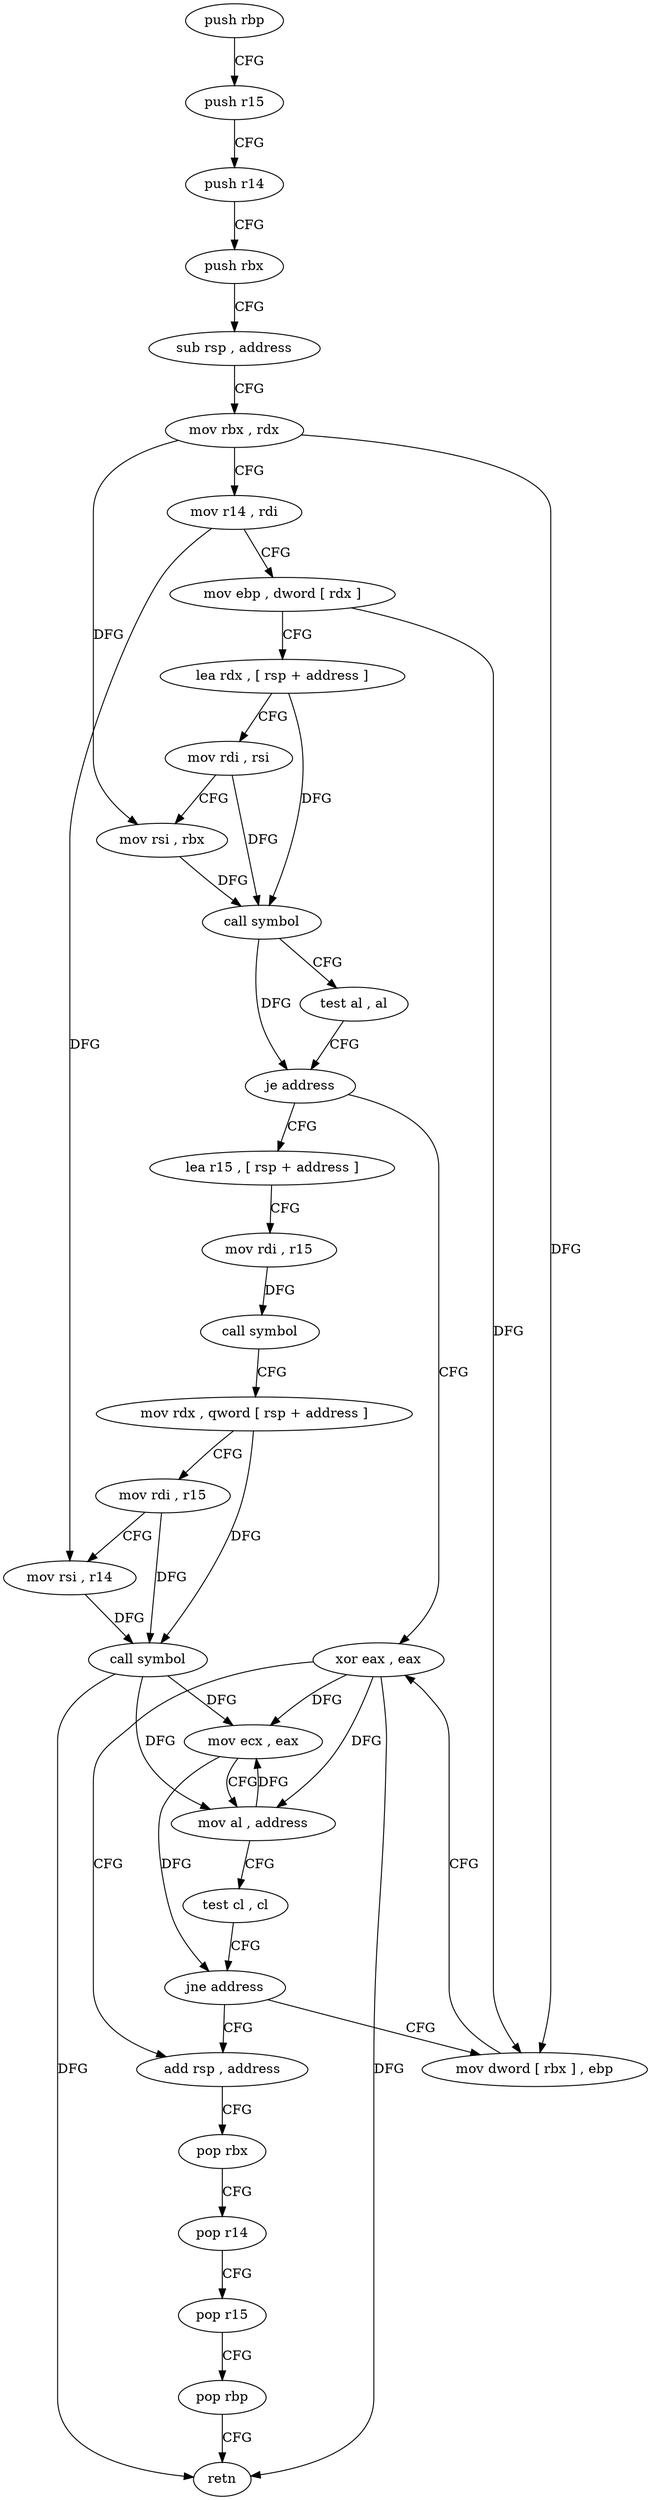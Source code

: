 digraph "func" {
"4244240" [label = "push rbp" ]
"4244241" [label = "push r15" ]
"4244243" [label = "push r14" ]
"4244245" [label = "push rbx" ]
"4244246" [label = "sub rsp , address" ]
"4244250" [label = "mov rbx , rdx" ]
"4244253" [label = "mov r14 , rdi" ]
"4244256" [label = "mov ebp , dword [ rdx ]" ]
"4244258" [label = "lea rdx , [ rsp + address ]" ]
"4244263" [label = "mov rdi , rsi" ]
"4244266" [label = "mov rsi , rbx" ]
"4244269" [label = "call symbol" ]
"4244274" [label = "test al , al" ]
"4244276" [label = "je address" ]
"4244317" [label = "xor eax , eax" ]
"4244278" [label = "lea r15 , [ rsp + address ]" ]
"4244319" [label = "add rsp , address" ]
"4244283" [label = "mov rdi , r15" ]
"4244286" [label = "call symbol" ]
"4244291" [label = "mov rdx , qword [ rsp + address ]" ]
"4244296" [label = "mov rdi , r15" ]
"4244299" [label = "mov rsi , r14" ]
"4244302" [label = "call symbol" ]
"4244307" [label = "mov ecx , eax" ]
"4244309" [label = "mov al , address" ]
"4244311" [label = "test cl , cl" ]
"4244313" [label = "jne address" ]
"4244315" [label = "mov dword [ rbx ] , ebp" ]
"4244323" [label = "pop rbx" ]
"4244324" [label = "pop r14" ]
"4244326" [label = "pop r15" ]
"4244328" [label = "pop rbp" ]
"4244329" [label = "retn" ]
"4244240" -> "4244241" [ label = "CFG" ]
"4244241" -> "4244243" [ label = "CFG" ]
"4244243" -> "4244245" [ label = "CFG" ]
"4244245" -> "4244246" [ label = "CFG" ]
"4244246" -> "4244250" [ label = "CFG" ]
"4244250" -> "4244253" [ label = "CFG" ]
"4244250" -> "4244266" [ label = "DFG" ]
"4244250" -> "4244315" [ label = "DFG" ]
"4244253" -> "4244256" [ label = "CFG" ]
"4244253" -> "4244299" [ label = "DFG" ]
"4244256" -> "4244258" [ label = "CFG" ]
"4244256" -> "4244315" [ label = "DFG" ]
"4244258" -> "4244263" [ label = "CFG" ]
"4244258" -> "4244269" [ label = "DFG" ]
"4244263" -> "4244266" [ label = "CFG" ]
"4244263" -> "4244269" [ label = "DFG" ]
"4244266" -> "4244269" [ label = "DFG" ]
"4244269" -> "4244274" [ label = "CFG" ]
"4244269" -> "4244276" [ label = "DFG" ]
"4244274" -> "4244276" [ label = "CFG" ]
"4244276" -> "4244317" [ label = "CFG" ]
"4244276" -> "4244278" [ label = "CFG" ]
"4244317" -> "4244319" [ label = "CFG" ]
"4244317" -> "4244307" [ label = "DFG" ]
"4244317" -> "4244309" [ label = "DFG" ]
"4244317" -> "4244329" [ label = "DFG" ]
"4244278" -> "4244283" [ label = "CFG" ]
"4244319" -> "4244323" [ label = "CFG" ]
"4244283" -> "4244286" [ label = "DFG" ]
"4244286" -> "4244291" [ label = "CFG" ]
"4244291" -> "4244296" [ label = "CFG" ]
"4244291" -> "4244302" [ label = "DFG" ]
"4244296" -> "4244299" [ label = "CFG" ]
"4244296" -> "4244302" [ label = "DFG" ]
"4244299" -> "4244302" [ label = "DFG" ]
"4244302" -> "4244307" [ label = "DFG" ]
"4244302" -> "4244309" [ label = "DFG" ]
"4244302" -> "4244329" [ label = "DFG" ]
"4244307" -> "4244309" [ label = "CFG" ]
"4244307" -> "4244313" [ label = "DFG" ]
"4244309" -> "4244311" [ label = "CFG" ]
"4244309" -> "4244307" [ label = "DFG" ]
"4244311" -> "4244313" [ label = "CFG" ]
"4244313" -> "4244319" [ label = "CFG" ]
"4244313" -> "4244315" [ label = "CFG" ]
"4244315" -> "4244317" [ label = "CFG" ]
"4244323" -> "4244324" [ label = "CFG" ]
"4244324" -> "4244326" [ label = "CFG" ]
"4244326" -> "4244328" [ label = "CFG" ]
"4244328" -> "4244329" [ label = "CFG" ]
}
